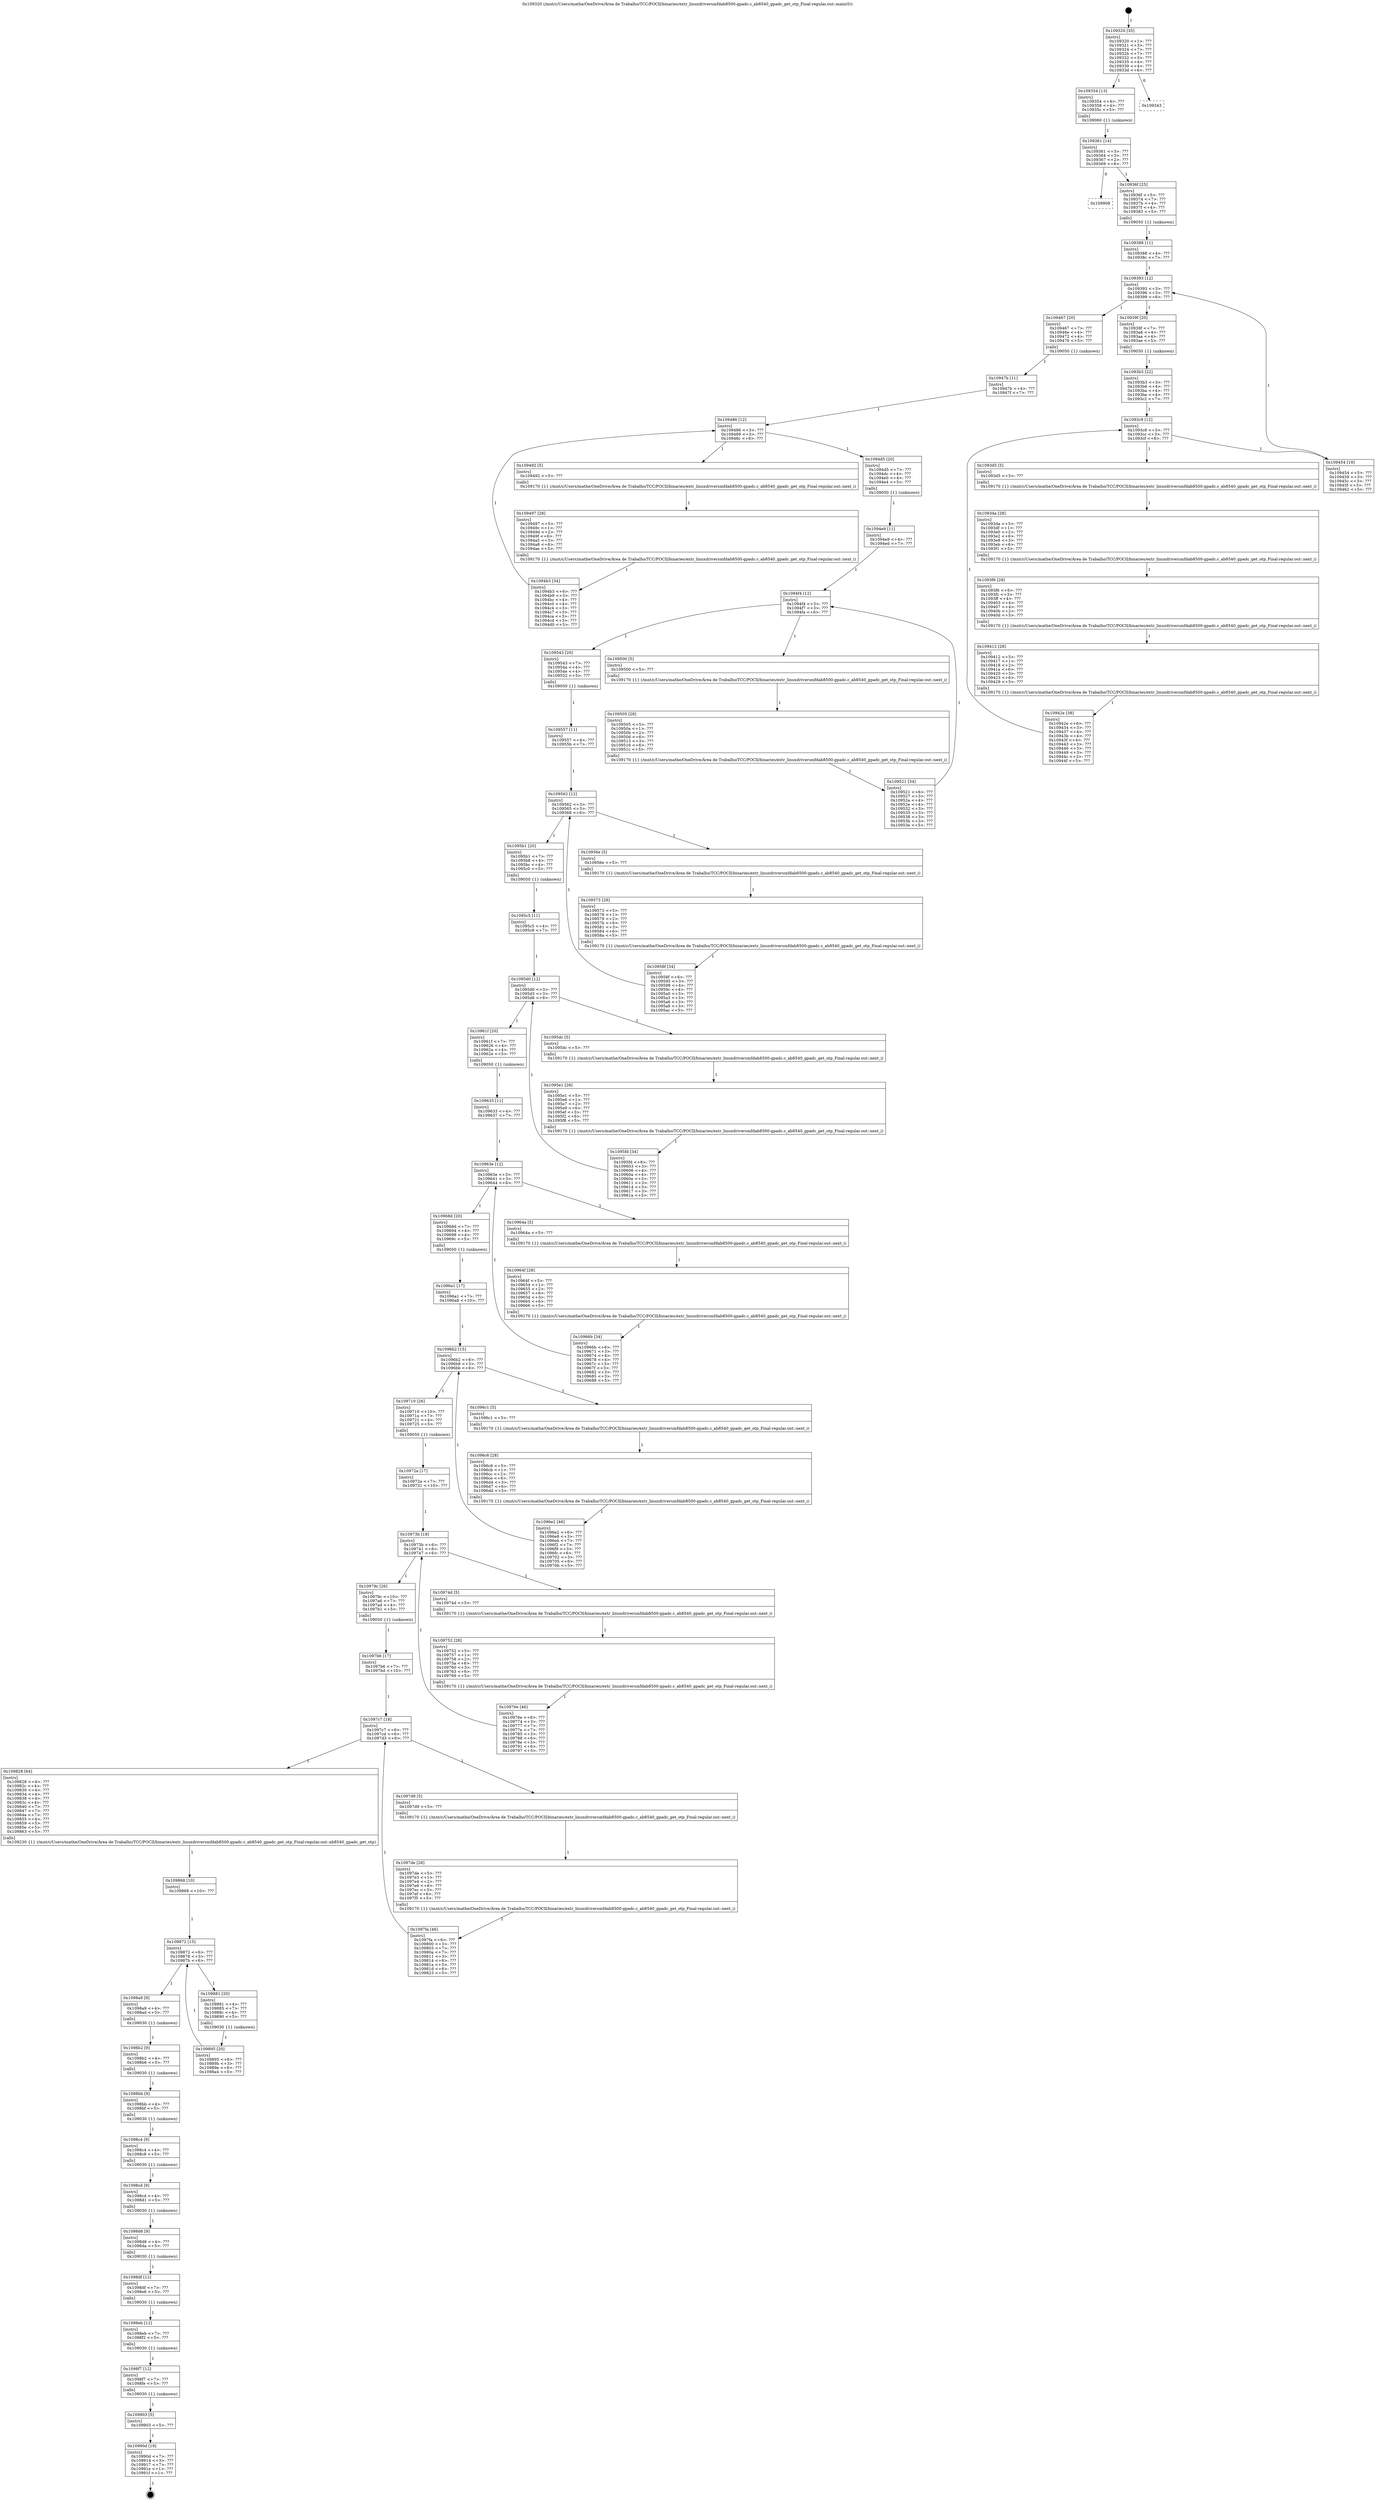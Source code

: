 digraph "0x109320" {
  label = "0x109320 (/mnt/c/Users/mathe/OneDrive/Área de Trabalho/TCC/POCII/binaries/extr_linuxdriversmfdab8500-gpadc.c_ab8540_gpadc_get_otp_Final-regular.out::main(0))"
  labelloc = "t"
  node[shape=record]

  Entry [label="",width=0.3,height=0.3,shape=circle,fillcolor=black,style=filled]
  "0x109320" [label="{
     0x109320 [35]\l
     | [instrs]\l
     &nbsp;&nbsp;0x109320 \<+1\>: ???\l
     &nbsp;&nbsp;0x109321 \<+3\>: ???\l
     &nbsp;&nbsp;0x109324 \<+7\>: ???\l
     &nbsp;&nbsp;0x10932b \<+7\>: ???\l
     &nbsp;&nbsp;0x109332 \<+3\>: ???\l
     &nbsp;&nbsp;0x109335 \<+4\>: ???\l
     &nbsp;&nbsp;0x109339 \<+4\>: ???\l
     &nbsp;&nbsp;0x10933d \<+6\>: ???\l
  }"]
  "0x109354" [label="{
     0x109354 [13]\l
     | [instrs]\l
     &nbsp;&nbsp;0x109354 \<+4\>: ???\l
     &nbsp;&nbsp;0x109358 \<+4\>: ???\l
     &nbsp;&nbsp;0x10935c \<+5\>: ???\l
     | [calls]\l
     &nbsp;&nbsp;0x109060 \{1\} (unknown)\l
  }"]
  "0x109343" [label="{
     0x109343\l
  }", style=dashed]
  "0x109361" [label="{
     0x109361 [14]\l
     | [instrs]\l
     &nbsp;&nbsp;0x109361 \<+3\>: ???\l
     &nbsp;&nbsp;0x109364 \<+3\>: ???\l
     &nbsp;&nbsp;0x109367 \<+2\>: ???\l
     &nbsp;&nbsp;0x109369 \<+6\>: ???\l
  }"]
  "0x109908" [label="{
     0x109908\l
  }", style=dashed]
  "0x10936f" [label="{
     0x10936f [25]\l
     | [instrs]\l
     &nbsp;&nbsp;0x10936f \<+5\>: ???\l
     &nbsp;&nbsp;0x109374 \<+7\>: ???\l
     &nbsp;&nbsp;0x10937b \<+4\>: ???\l
     &nbsp;&nbsp;0x10937f \<+4\>: ???\l
     &nbsp;&nbsp;0x109383 \<+5\>: ???\l
     | [calls]\l
     &nbsp;&nbsp;0x109050 \{1\} (unknown)\l
  }"]
  Exit [label="",width=0.3,height=0.3,shape=circle,fillcolor=black,style=filled,peripheries=2]
  "0x109393" [label="{
     0x109393 [12]\l
     | [instrs]\l
     &nbsp;&nbsp;0x109393 \<+3\>: ???\l
     &nbsp;&nbsp;0x109396 \<+3\>: ???\l
     &nbsp;&nbsp;0x109399 \<+6\>: ???\l
  }"]
  "0x109467" [label="{
     0x109467 [20]\l
     | [instrs]\l
     &nbsp;&nbsp;0x109467 \<+7\>: ???\l
     &nbsp;&nbsp;0x10946e \<+4\>: ???\l
     &nbsp;&nbsp;0x109472 \<+4\>: ???\l
     &nbsp;&nbsp;0x109476 \<+5\>: ???\l
     | [calls]\l
     &nbsp;&nbsp;0x109050 \{1\} (unknown)\l
  }"]
  "0x10939f" [label="{
     0x10939f [20]\l
     | [instrs]\l
     &nbsp;&nbsp;0x10939f \<+7\>: ???\l
     &nbsp;&nbsp;0x1093a6 \<+4\>: ???\l
     &nbsp;&nbsp;0x1093aa \<+4\>: ???\l
     &nbsp;&nbsp;0x1093ae \<+5\>: ???\l
     | [calls]\l
     &nbsp;&nbsp;0x109050 \{1\} (unknown)\l
  }"]
  "0x1093c9" [label="{
     0x1093c9 [12]\l
     | [instrs]\l
     &nbsp;&nbsp;0x1093c9 \<+3\>: ???\l
     &nbsp;&nbsp;0x1093cc \<+3\>: ???\l
     &nbsp;&nbsp;0x1093cf \<+6\>: ???\l
  }"]
  "0x109454" [label="{
     0x109454 [19]\l
     | [instrs]\l
     &nbsp;&nbsp;0x109454 \<+5\>: ???\l
     &nbsp;&nbsp;0x109459 \<+3\>: ???\l
     &nbsp;&nbsp;0x10945c \<+3\>: ???\l
     &nbsp;&nbsp;0x10945f \<+3\>: ???\l
     &nbsp;&nbsp;0x109462 \<+5\>: ???\l
  }"]
  "0x1093d5" [label="{
     0x1093d5 [5]\l
     | [instrs]\l
     &nbsp;&nbsp;0x1093d5 \<+5\>: ???\l
     | [calls]\l
     &nbsp;&nbsp;0x109170 \{1\} (/mnt/c/Users/mathe/OneDrive/Área de Trabalho/TCC/POCII/binaries/extr_linuxdriversmfdab8500-gpadc.c_ab8540_gpadc_get_otp_Final-regular.out::next_i)\l
  }"]
  "0x1093da" [label="{
     0x1093da [28]\l
     | [instrs]\l
     &nbsp;&nbsp;0x1093da \<+5\>: ???\l
     &nbsp;&nbsp;0x1093df \<+1\>: ???\l
     &nbsp;&nbsp;0x1093e0 \<+2\>: ???\l
     &nbsp;&nbsp;0x1093e2 \<+6\>: ???\l
     &nbsp;&nbsp;0x1093e8 \<+3\>: ???\l
     &nbsp;&nbsp;0x1093eb \<+6\>: ???\l
     &nbsp;&nbsp;0x1093f1 \<+5\>: ???\l
     | [calls]\l
     &nbsp;&nbsp;0x109170 \{1\} (/mnt/c/Users/mathe/OneDrive/Área de Trabalho/TCC/POCII/binaries/extr_linuxdriversmfdab8500-gpadc.c_ab8540_gpadc_get_otp_Final-regular.out::next_i)\l
  }"]
  "0x1093f6" [label="{
     0x1093f6 [28]\l
     | [instrs]\l
     &nbsp;&nbsp;0x1093f6 \<+6\>: ???\l
     &nbsp;&nbsp;0x1093fc \<+3\>: ???\l
     &nbsp;&nbsp;0x1093ff \<+4\>: ???\l
     &nbsp;&nbsp;0x109403 \<+4\>: ???\l
     &nbsp;&nbsp;0x109407 \<+4\>: ???\l
     &nbsp;&nbsp;0x10940b \<+2\>: ???\l
     &nbsp;&nbsp;0x10940d \<+5\>: ???\l
     | [calls]\l
     &nbsp;&nbsp;0x109170 \{1\} (/mnt/c/Users/mathe/OneDrive/Área de Trabalho/TCC/POCII/binaries/extr_linuxdriversmfdab8500-gpadc.c_ab8540_gpadc_get_otp_Final-regular.out::next_i)\l
  }"]
  "0x109412" [label="{
     0x109412 [28]\l
     | [instrs]\l
     &nbsp;&nbsp;0x109412 \<+5\>: ???\l
     &nbsp;&nbsp;0x109417 \<+1\>: ???\l
     &nbsp;&nbsp;0x109418 \<+2\>: ???\l
     &nbsp;&nbsp;0x10941a \<+6\>: ???\l
     &nbsp;&nbsp;0x109420 \<+3\>: ???\l
     &nbsp;&nbsp;0x109423 \<+6\>: ???\l
     &nbsp;&nbsp;0x109429 \<+5\>: ???\l
     | [calls]\l
     &nbsp;&nbsp;0x109170 \{1\} (/mnt/c/Users/mathe/OneDrive/Área de Trabalho/TCC/POCII/binaries/extr_linuxdriversmfdab8500-gpadc.c_ab8540_gpadc_get_otp_Final-regular.out::next_i)\l
  }"]
  "0x10942e" [label="{
     0x10942e [38]\l
     | [instrs]\l
     &nbsp;&nbsp;0x10942e \<+6\>: ???\l
     &nbsp;&nbsp;0x109434 \<+3\>: ???\l
     &nbsp;&nbsp;0x109437 \<+4\>: ???\l
     &nbsp;&nbsp;0x10943b \<+4\>: ???\l
     &nbsp;&nbsp;0x10943f \<+4\>: ???\l
     &nbsp;&nbsp;0x109443 \<+3\>: ???\l
     &nbsp;&nbsp;0x109446 \<+3\>: ???\l
     &nbsp;&nbsp;0x109449 \<+3\>: ???\l
     &nbsp;&nbsp;0x10944c \<+3\>: ???\l
     &nbsp;&nbsp;0x10944f \<+5\>: ???\l
  }"]
  "0x1093b3" [label="{
     0x1093b3 [22]\l
     | [instrs]\l
     &nbsp;&nbsp;0x1093b3 \<+3\>: ???\l
     &nbsp;&nbsp;0x1093b6 \<+4\>: ???\l
     &nbsp;&nbsp;0x1093ba \<+4\>: ???\l
     &nbsp;&nbsp;0x1093be \<+4\>: ???\l
     &nbsp;&nbsp;0x1093c2 \<+7\>: ???\l
  }"]
  "0x10990d" [label="{
     0x10990d [19]\l
     | [instrs]\l
     &nbsp;&nbsp;0x10990d \<+7\>: ???\l
     &nbsp;&nbsp;0x109914 \<+3\>: ???\l
     &nbsp;&nbsp;0x109917 \<+7\>: ???\l
     &nbsp;&nbsp;0x10991e \<+1\>: ???\l
     &nbsp;&nbsp;0x10991f \<+1\>: ???\l
  }"]
  "0x109388" [label="{
     0x109388 [11]\l
     | [instrs]\l
     &nbsp;&nbsp;0x109388 \<+4\>: ???\l
     &nbsp;&nbsp;0x10938c \<+7\>: ???\l
  }"]
  "0x109486" [label="{
     0x109486 [12]\l
     | [instrs]\l
     &nbsp;&nbsp;0x109486 \<+3\>: ???\l
     &nbsp;&nbsp;0x109489 \<+3\>: ???\l
     &nbsp;&nbsp;0x10948c \<+6\>: ???\l
  }"]
  "0x1094d5" [label="{
     0x1094d5 [20]\l
     | [instrs]\l
     &nbsp;&nbsp;0x1094d5 \<+7\>: ???\l
     &nbsp;&nbsp;0x1094dc \<+4\>: ???\l
     &nbsp;&nbsp;0x1094e0 \<+4\>: ???\l
     &nbsp;&nbsp;0x1094e4 \<+5\>: ???\l
     | [calls]\l
     &nbsp;&nbsp;0x109050 \{1\} (unknown)\l
  }"]
  "0x109492" [label="{
     0x109492 [5]\l
     | [instrs]\l
     &nbsp;&nbsp;0x109492 \<+5\>: ???\l
     | [calls]\l
     &nbsp;&nbsp;0x109170 \{1\} (/mnt/c/Users/mathe/OneDrive/Área de Trabalho/TCC/POCII/binaries/extr_linuxdriversmfdab8500-gpadc.c_ab8540_gpadc_get_otp_Final-regular.out::next_i)\l
  }"]
  "0x109497" [label="{
     0x109497 [28]\l
     | [instrs]\l
     &nbsp;&nbsp;0x109497 \<+5\>: ???\l
     &nbsp;&nbsp;0x10949c \<+1\>: ???\l
     &nbsp;&nbsp;0x10949d \<+2\>: ???\l
     &nbsp;&nbsp;0x10949f \<+6\>: ???\l
     &nbsp;&nbsp;0x1094a5 \<+3\>: ???\l
     &nbsp;&nbsp;0x1094a8 \<+6\>: ???\l
     &nbsp;&nbsp;0x1094ae \<+5\>: ???\l
     | [calls]\l
     &nbsp;&nbsp;0x109170 \{1\} (/mnt/c/Users/mathe/OneDrive/Área de Trabalho/TCC/POCII/binaries/extr_linuxdriversmfdab8500-gpadc.c_ab8540_gpadc_get_otp_Final-regular.out::next_i)\l
  }"]
  "0x1094b3" [label="{
     0x1094b3 [34]\l
     | [instrs]\l
     &nbsp;&nbsp;0x1094b3 \<+6\>: ???\l
     &nbsp;&nbsp;0x1094b9 \<+3\>: ???\l
     &nbsp;&nbsp;0x1094bc \<+4\>: ???\l
     &nbsp;&nbsp;0x1094c0 \<+4\>: ???\l
     &nbsp;&nbsp;0x1094c4 \<+3\>: ???\l
     &nbsp;&nbsp;0x1094c7 \<+3\>: ???\l
     &nbsp;&nbsp;0x1094ca \<+3\>: ???\l
     &nbsp;&nbsp;0x1094cd \<+3\>: ???\l
     &nbsp;&nbsp;0x1094d0 \<+5\>: ???\l
  }"]
  "0x10947b" [label="{
     0x10947b [11]\l
     | [instrs]\l
     &nbsp;&nbsp;0x10947b \<+4\>: ???\l
     &nbsp;&nbsp;0x10947f \<+7\>: ???\l
  }"]
  "0x1094f4" [label="{
     0x1094f4 [12]\l
     | [instrs]\l
     &nbsp;&nbsp;0x1094f4 \<+3\>: ???\l
     &nbsp;&nbsp;0x1094f7 \<+3\>: ???\l
     &nbsp;&nbsp;0x1094fa \<+6\>: ???\l
  }"]
  "0x109543" [label="{
     0x109543 [20]\l
     | [instrs]\l
     &nbsp;&nbsp;0x109543 \<+7\>: ???\l
     &nbsp;&nbsp;0x10954a \<+4\>: ???\l
     &nbsp;&nbsp;0x10954e \<+4\>: ???\l
     &nbsp;&nbsp;0x109552 \<+5\>: ???\l
     | [calls]\l
     &nbsp;&nbsp;0x109050 \{1\} (unknown)\l
  }"]
  "0x109500" [label="{
     0x109500 [5]\l
     | [instrs]\l
     &nbsp;&nbsp;0x109500 \<+5\>: ???\l
     | [calls]\l
     &nbsp;&nbsp;0x109170 \{1\} (/mnt/c/Users/mathe/OneDrive/Área de Trabalho/TCC/POCII/binaries/extr_linuxdriversmfdab8500-gpadc.c_ab8540_gpadc_get_otp_Final-regular.out::next_i)\l
  }"]
  "0x109505" [label="{
     0x109505 [28]\l
     | [instrs]\l
     &nbsp;&nbsp;0x109505 \<+5\>: ???\l
     &nbsp;&nbsp;0x10950a \<+1\>: ???\l
     &nbsp;&nbsp;0x10950b \<+2\>: ???\l
     &nbsp;&nbsp;0x10950d \<+6\>: ???\l
     &nbsp;&nbsp;0x109513 \<+3\>: ???\l
     &nbsp;&nbsp;0x109516 \<+6\>: ???\l
     &nbsp;&nbsp;0x10951c \<+5\>: ???\l
     | [calls]\l
     &nbsp;&nbsp;0x109170 \{1\} (/mnt/c/Users/mathe/OneDrive/Área de Trabalho/TCC/POCII/binaries/extr_linuxdriversmfdab8500-gpadc.c_ab8540_gpadc_get_otp_Final-regular.out::next_i)\l
  }"]
  "0x109521" [label="{
     0x109521 [34]\l
     | [instrs]\l
     &nbsp;&nbsp;0x109521 \<+6\>: ???\l
     &nbsp;&nbsp;0x109527 \<+3\>: ???\l
     &nbsp;&nbsp;0x10952a \<+4\>: ???\l
     &nbsp;&nbsp;0x10952e \<+4\>: ???\l
     &nbsp;&nbsp;0x109532 \<+3\>: ???\l
     &nbsp;&nbsp;0x109535 \<+3\>: ???\l
     &nbsp;&nbsp;0x109538 \<+3\>: ???\l
     &nbsp;&nbsp;0x10953b \<+3\>: ???\l
     &nbsp;&nbsp;0x10953e \<+5\>: ???\l
  }"]
  "0x1094e9" [label="{
     0x1094e9 [11]\l
     | [instrs]\l
     &nbsp;&nbsp;0x1094e9 \<+4\>: ???\l
     &nbsp;&nbsp;0x1094ed \<+7\>: ???\l
  }"]
  "0x109562" [label="{
     0x109562 [12]\l
     | [instrs]\l
     &nbsp;&nbsp;0x109562 \<+3\>: ???\l
     &nbsp;&nbsp;0x109565 \<+3\>: ???\l
     &nbsp;&nbsp;0x109568 \<+6\>: ???\l
  }"]
  "0x1095b1" [label="{
     0x1095b1 [20]\l
     | [instrs]\l
     &nbsp;&nbsp;0x1095b1 \<+7\>: ???\l
     &nbsp;&nbsp;0x1095b8 \<+4\>: ???\l
     &nbsp;&nbsp;0x1095bc \<+4\>: ???\l
     &nbsp;&nbsp;0x1095c0 \<+5\>: ???\l
     | [calls]\l
     &nbsp;&nbsp;0x109050 \{1\} (unknown)\l
  }"]
  "0x10956e" [label="{
     0x10956e [5]\l
     | [instrs]\l
     &nbsp;&nbsp;0x10956e \<+5\>: ???\l
     | [calls]\l
     &nbsp;&nbsp;0x109170 \{1\} (/mnt/c/Users/mathe/OneDrive/Área de Trabalho/TCC/POCII/binaries/extr_linuxdriversmfdab8500-gpadc.c_ab8540_gpadc_get_otp_Final-regular.out::next_i)\l
  }"]
  "0x109573" [label="{
     0x109573 [28]\l
     | [instrs]\l
     &nbsp;&nbsp;0x109573 \<+5\>: ???\l
     &nbsp;&nbsp;0x109578 \<+1\>: ???\l
     &nbsp;&nbsp;0x109579 \<+2\>: ???\l
     &nbsp;&nbsp;0x10957b \<+6\>: ???\l
     &nbsp;&nbsp;0x109581 \<+3\>: ???\l
     &nbsp;&nbsp;0x109584 \<+6\>: ???\l
     &nbsp;&nbsp;0x10958a \<+5\>: ???\l
     | [calls]\l
     &nbsp;&nbsp;0x109170 \{1\} (/mnt/c/Users/mathe/OneDrive/Área de Trabalho/TCC/POCII/binaries/extr_linuxdriversmfdab8500-gpadc.c_ab8540_gpadc_get_otp_Final-regular.out::next_i)\l
  }"]
  "0x10958f" [label="{
     0x10958f [34]\l
     | [instrs]\l
     &nbsp;&nbsp;0x10958f \<+6\>: ???\l
     &nbsp;&nbsp;0x109595 \<+3\>: ???\l
     &nbsp;&nbsp;0x109598 \<+4\>: ???\l
     &nbsp;&nbsp;0x10959c \<+4\>: ???\l
     &nbsp;&nbsp;0x1095a0 \<+3\>: ???\l
     &nbsp;&nbsp;0x1095a3 \<+3\>: ???\l
     &nbsp;&nbsp;0x1095a6 \<+3\>: ???\l
     &nbsp;&nbsp;0x1095a9 \<+3\>: ???\l
     &nbsp;&nbsp;0x1095ac \<+5\>: ???\l
  }"]
  "0x109557" [label="{
     0x109557 [11]\l
     | [instrs]\l
     &nbsp;&nbsp;0x109557 \<+4\>: ???\l
     &nbsp;&nbsp;0x10955b \<+7\>: ???\l
  }"]
  "0x1095d0" [label="{
     0x1095d0 [12]\l
     | [instrs]\l
     &nbsp;&nbsp;0x1095d0 \<+3\>: ???\l
     &nbsp;&nbsp;0x1095d3 \<+3\>: ???\l
     &nbsp;&nbsp;0x1095d6 \<+6\>: ???\l
  }"]
  "0x10961f" [label="{
     0x10961f [20]\l
     | [instrs]\l
     &nbsp;&nbsp;0x10961f \<+7\>: ???\l
     &nbsp;&nbsp;0x109626 \<+4\>: ???\l
     &nbsp;&nbsp;0x10962a \<+4\>: ???\l
     &nbsp;&nbsp;0x10962e \<+5\>: ???\l
     | [calls]\l
     &nbsp;&nbsp;0x109050 \{1\} (unknown)\l
  }"]
  "0x1095dc" [label="{
     0x1095dc [5]\l
     | [instrs]\l
     &nbsp;&nbsp;0x1095dc \<+5\>: ???\l
     | [calls]\l
     &nbsp;&nbsp;0x109170 \{1\} (/mnt/c/Users/mathe/OneDrive/Área de Trabalho/TCC/POCII/binaries/extr_linuxdriversmfdab8500-gpadc.c_ab8540_gpadc_get_otp_Final-regular.out::next_i)\l
  }"]
  "0x1095e1" [label="{
     0x1095e1 [28]\l
     | [instrs]\l
     &nbsp;&nbsp;0x1095e1 \<+5\>: ???\l
     &nbsp;&nbsp;0x1095e6 \<+1\>: ???\l
     &nbsp;&nbsp;0x1095e7 \<+2\>: ???\l
     &nbsp;&nbsp;0x1095e9 \<+6\>: ???\l
     &nbsp;&nbsp;0x1095ef \<+3\>: ???\l
     &nbsp;&nbsp;0x1095f2 \<+6\>: ???\l
     &nbsp;&nbsp;0x1095f8 \<+5\>: ???\l
     | [calls]\l
     &nbsp;&nbsp;0x109170 \{1\} (/mnt/c/Users/mathe/OneDrive/Área de Trabalho/TCC/POCII/binaries/extr_linuxdriversmfdab8500-gpadc.c_ab8540_gpadc_get_otp_Final-regular.out::next_i)\l
  }"]
  "0x1095fd" [label="{
     0x1095fd [34]\l
     | [instrs]\l
     &nbsp;&nbsp;0x1095fd \<+6\>: ???\l
     &nbsp;&nbsp;0x109603 \<+3\>: ???\l
     &nbsp;&nbsp;0x109606 \<+4\>: ???\l
     &nbsp;&nbsp;0x10960a \<+4\>: ???\l
     &nbsp;&nbsp;0x10960e \<+3\>: ???\l
     &nbsp;&nbsp;0x109611 \<+3\>: ???\l
     &nbsp;&nbsp;0x109614 \<+3\>: ???\l
     &nbsp;&nbsp;0x109617 \<+3\>: ???\l
     &nbsp;&nbsp;0x10961a \<+5\>: ???\l
  }"]
  "0x1095c5" [label="{
     0x1095c5 [11]\l
     | [instrs]\l
     &nbsp;&nbsp;0x1095c5 \<+4\>: ???\l
     &nbsp;&nbsp;0x1095c9 \<+7\>: ???\l
  }"]
  "0x10963e" [label="{
     0x10963e [12]\l
     | [instrs]\l
     &nbsp;&nbsp;0x10963e \<+3\>: ???\l
     &nbsp;&nbsp;0x109641 \<+3\>: ???\l
     &nbsp;&nbsp;0x109644 \<+6\>: ???\l
  }"]
  "0x10968d" [label="{
     0x10968d [20]\l
     | [instrs]\l
     &nbsp;&nbsp;0x10968d \<+7\>: ???\l
     &nbsp;&nbsp;0x109694 \<+4\>: ???\l
     &nbsp;&nbsp;0x109698 \<+4\>: ???\l
     &nbsp;&nbsp;0x10969c \<+5\>: ???\l
     | [calls]\l
     &nbsp;&nbsp;0x109050 \{1\} (unknown)\l
  }"]
  "0x10964a" [label="{
     0x10964a [5]\l
     | [instrs]\l
     &nbsp;&nbsp;0x10964a \<+5\>: ???\l
     | [calls]\l
     &nbsp;&nbsp;0x109170 \{1\} (/mnt/c/Users/mathe/OneDrive/Área de Trabalho/TCC/POCII/binaries/extr_linuxdriversmfdab8500-gpadc.c_ab8540_gpadc_get_otp_Final-regular.out::next_i)\l
  }"]
  "0x10964f" [label="{
     0x10964f [28]\l
     | [instrs]\l
     &nbsp;&nbsp;0x10964f \<+5\>: ???\l
     &nbsp;&nbsp;0x109654 \<+1\>: ???\l
     &nbsp;&nbsp;0x109655 \<+2\>: ???\l
     &nbsp;&nbsp;0x109657 \<+6\>: ???\l
     &nbsp;&nbsp;0x10965d \<+3\>: ???\l
     &nbsp;&nbsp;0x109660 \<+6\>: ???\l
     &nbsp;&nbsp;0x109666 \<+5\>: ???\l
     | [calls]\l
     &nbsp;&nbsp;0x109170 \{1\} (/mnt/c/Users/mathe/OneDrive/Área de Trabalho/TCC/POCII/binaries/extr_linuxdriversmfdab8500-gpadc.c_ab8540_gpadc_get_otp_Final-regular.out::next_i)\l
  }"]
  "0x10966b" [label="{
     0x10966b [34]\l
     | [instrs]\l
     &nbsp;&nbsp;0x10966b \<+6\>: ???\l
     &nbsp;&nbsp;0x109671 \<+3\>: ???\l
     &nbsp;&nbsp;0x109674 \<+4\>: ???\l
     &nbsp;&nbsp;0x109678 \<+4\>: ???\l
     &nbsp;&nbsp;0x10967c \<+3\>: ???\l
     &nbsp;&nbsp;0x10967f \<+3\>: ???\l
     &nbsp;&nbsp;0x109682 \<+3\>: ???\l
     &nbsp;&nbsp;0x109685 \<+3\>: ???\l
     &nbsp;&nbsp;0x109688 \<+5\>: ???\l
  }"]
  "0x109633" [label="{
     0x109633 [11]\l
     | [instrs]\l
     &nbsp;&nbsp;0x109633 \<+4\>: ???\l
     &nbsp;&nbsp;0x109637 \<+7\>: ???\l
  }"]
  "0x1096b2" [label="{
     0x1096b2 [15]\l
     | [instrs]\l
     &nbsp;&nbsp;0x1096b2 \<+6\>: ???\l
     &nbsp;&nbsp;0x1096b8 \<+3\>: ???\l
     &nbsp;&nbsp;0x1096bb \<+6\>: ???\l
  }"]
  "0x109710" [label="{
     0x109710 [26]\l
     | [instrs]\l
     &nbsp;&nbsp;0x109710 \<+10\>: ???\l
     &nbsp;&nbsp;0x10971a \<+7\>: ???\l
     &nbsp;&nbsp;0x109721 \<+4\>: ???\l
     &nbsp;&nbsp;0x109725 \<+5\>: ???\l
     | [calls]\l
     &nbsp;&nbsp;0x109050 \{1\} (unknown)\l
  }"]
  "0x1096c1" [label="{
     0x1096c1 [5]\l
     | [instrs]\l
     &nbsp;&nbsp;0x1096c1 \<+5\>: ???\l
     | [calls]\l
     &nbsp;&nbsp;0x109170 \{1\} (/mnt/c/Users/mathe/OneDrive/Área de Trabalho/TCC/POCII/binaries/extr_linuxdriversmfdab8500-gpadc.c_ab8540_gpadc_get_otp_Final-regular.out::next_i)\l
  }"]
  "0x1096c6" [label="{
     0x1096c6 [28]\l
     | [instrs]\l
     &nbsp;&nbsp;0x1096c6 \<+5\>: ???\l
     &nbsp;&nbsp;0x1096cb \<+1\>: ???\l
     &nbsp;&nbsp;0x1096cc \<+2\>: ???\l
     &nbsp;&nbsp;0x1096ce \<+6\>: ???\l
     &nbsp;&nbsp;0x1096d4 \<+3\>: ???\l
     &nbsp;&nbsp;0x1096d7 \<+6\>: ???\l
     &nbsp;&nbsp;0x1096dd \<+5\>: ???\l
     | [calls]\l
     &nbsp;&nbsp;0x109170 \{1\} (/mnt/c/Users/mathe/OneDrive/Área de Trabalho/TCC/POCII/binaries/extr_linuxdriversmfdab8500-gpadc.c_ab8540_gpadc_get_otp_Final-regular.out::next_i)\l
  }"]
  "0x1096e2" [label="{
     0x1096e2 [46]\l
     | [instrs]\l
     &nbsp;&nbsp;0x1096e2 \<+6\>: ???\l
     &nbsp;&nbsp;0x1096e8 \<+3\>: ???\l
     &nbsp;&nbsp;0x1096eb \<+7\>: ???\l
     &nbsp;&nbsp;0x1096f2 \<+7\>: ???\l
     &nbsp;&nbsp;0x1096f9 \<+3\>: ???\l
     &nbsp;&nbsp;0x1096fc \<+6\>: ???\l
     &nbsp;&nbsp;0x109702 \<+3\>: ???\l
     &nbsp;&nbsp;0x109705 \<+6\>: ???\l
     &nbsp;&nbsp;0x10970b \<+5\>: ???\l
  }"]
  "0x1096a1" [label="{
     0x1096a1 [17]\l
     | [instrs]\l
     &nbsp;&nbsp;0x1096a1 \<+7\>: ???\l
     &nbsp;&nbsp;0x1096a8 \<+10\>: ???\l
  }"]
  "0x10973b" [label="{
     0x10973b [18]\l
     | [instrs]\l
     &nbsp;&nbsp;0x10973b \<+6\>: ???\l
     &nbsp;&nbsp;0x109741 \<+6\>: ???\l
     &nbsp;&nbsp;0x109747 \<+6\>: ???\l
  }"]
  "0x10979c" [label="{
     0x10979c [26]\l
     | [instrs]\l
     &nbsp;&nbsp;0x10979c \<+10\>: ???\l
     &nbsp;&nbsp;0x1097a6 \<+7\>: ???\l
     &nbsp;&nbsp;0x1097ad \<+4\>: ???\l
     &nbsp;&nbsp;0x1097b1 \<+5\>: ???\l
     | [calls]\l
     &nbsp;&nbsp;0x109050 \{1\} (unknown)\l
  }"]
  "0x10974d" [label="{
     0x10974d [5]\l
     | [instrs]\l
     &nbsp;&nbsp;0x10974d \<+5\>: ???\l
     | [calls]\l
     &nbsp;&nbsp;0x109170 \{1\} (/mnt/c/Users/mathe/OneDrive/Área de Trabalho/TCC/POCII/binaries/extr_linuxdriversmfdab8500-gpadc.c_ab8540_gpadc_get_otp_Final-regular.out::next_i)\l
  }"]
  "0x109752" [label="{
     0x109752 [28]\l
     | [instrs]\l
     &nbsp;&nbsp;0x109752 \<+5\>: ???\l
     &nbsp;&nbsp;0x109757 \<+1\>: ???\l
     &nbsp;&nbsp;0x109758 \<+2\>: ???\l
     &nbsp;&nbsp;0x10975a \<+6\>: ???\l
     &nbsp;&nbsp;0x109760 \<+3\>: ???\l
     &nbsp;&nbsp;0x109763 \<+6\>: ???\l
     &nbsp;&nbsp;0x109769 \<+5\>: ???\l
     | [calls]\l
     &nbsp;&nbsp;0x109170 \{1\} (/mnt/c/Users/mathe/OneDrive/Área de Trabalho/TCC/POCII/binaries/extr_linuxdriversmfdab8500-gpadc.c_ab8540_gpadc_get_otp_Final-regular.out::next_i)\l
  }"]
  "0x10976e" [label="{
     0x10976e [46]\l
     | [instrs]\l
     &nbsp;&nbsp;0x10976e \<+6\>: ???\l
     &nbsp;&nbsp;0x109774 \<+3\>: ???\l
     &nbsp;&nbsp;0x109777 \<+7\>: ???\l
     &nbsp;&nbsp;0x10977e \<+7\>: ???\l
     &nbsp;&nbsp;0x109785 \<+3\>: ???\l
     &nbsp;&nbsp;0x109788 \<+6\>: ???\l
     &nbsp;&nbsp;0x10978e \<+3\>: ???\l
     &nbsp;&nbsp;0x109791 \<+6\>: ???\l
     &nbsp;&nbsp;0x109797 \<+5\>: ???\l
  }"]
  "0x10972a" [label="{
     0x10972a [17]\l
     | [instrs]\l
     &nbsp;&nbsp;0x10972a \<+7\>: ???\l
     &nbsp;&nbsp;0x109731 \<+10\>: ???\l
  }"]
  "0x1097c7" [label="{
     0x1097c7 [18]\l
     | [instrs]\l
     &nbsp;&nbsp;0x1097c7 \<+6\>: ???\l
     &nbsp;&nbsp;0x1097cd \<+6\>: ???\l
     &nbsp;&nbsp;0x1097d3 \<+6\>: ???\l
  }"]
  "0x109828" [label="{
     0x109828 [64]\l
     | [instrs]\l
     &nbsp;&nbsp;0x109828 \<+4\>: ???\l
     &nbsp;&nbsp;0x10982c \<+4\>: ???\l
     &nbsp;&nbsp;0x109830 \<+4\>: ???\l
     &nbsp;&nbsp;0x109834 \<+4\>: ???\l
     &nbsp;&nbsp;0x109838 \<+4\>: ???\l
     &nbsp;&nbsp;0x10983c \<+4\>: ???\l
     &nbsp;&nbsp;0x109840 \<+7\>: ???\l
     &nbsp;&nbsp;0x109847 \<+7\>: ???\l
     &nbsp;&nbsp;0x10984e \<+7\>: ???\l
     &nbsp;&nbsp;0x109855 \<+4\>: ???\l
     &nbsp;&nbsp;0x109859 \<+5\>: ???\l
     &nbsp;&nbsp;0x10985e \<+5\>: ???\l
     &nbsp;&nbsp;0x109863 \<+5\>: ???\l
     | [calls]\l
     &nbsp;&nbsp;0x109230 \{1\} (/mnt/c/Users/mathe/OneDrive/Área de Trabalho/TCC/POCII/binaries/extr_linuxdriversmfdab8500-gpadc.c_ab8540_gpadc_get_otp_Final-regular.out::ab8540_gpadc_get_otp)\l
  }"]
  "0x1097d9" [label="{
     0x1097d9 [5]\l
     | [instrs]\l
     &nbsp;&nbsp;0x1097d9 \<+5\>: ???\l
     | [calls]\l
     &nbsp;&nbsp;0x109170 \{1\} (/mnt/c/Users/mathe/OneDrive/Área de Trabalho/TCC/POCII/binaries/extr_linuxdriversmfdab8500-gpadc.c_ab8540_gpadc_get_otp_Final-regular.out::next_i)\l
  }"]
  "0x1097de" [label="{
     0x1097de [28]\l
     | [instrs]\l
     &nbsp;&nbsp;0x1097de \<+5\>: ???\l
     &nbsp;&nbsp;0x1097e3 \<+1\>: ???\l
     &nbsp;&nbsp;0x1097e4 \<+2\>: ???\l
     &nbsp;&nbsp;0x1097e6 \<+6\>: ???\l
     &nbsp;&nbsp;0x1097ec \<+3\>: ???\l
     &nbsp;&nbsp;0x1097ef \<+6\>: ???\l
     &nbsp;&nbsp;0x1097f5 \<+5\>: ???\l
     | [calls]\l
     &nbsp;&nbsp;0x109170 \{1\} (/mnt/c/Users/mathe/OneDrive/Área de Trabalho/TCC/POCII/binaries/extr_linuxdriversmfdab8500-gpadc.c_ab8540_gpadc_get_otp_Final-regular.out::next_i)\l
  }"]
  "0x1097fa" [label="{
     0x1097fa [46]\l
     | [instrs]\l
     &nbsp;&nbsp;0x1097fa \<+6\>: ???\l
     &nbsp;&nbsp;0x109800 \<+3\>: ???\l
     &nbsp;&nbsp;0x109803 \<+7\>: ???\l
     &nbsp;&nbsp;0x10980a \<+7\>: ???\l
     &nbsp;&nbsp;0x109811 \<+3\>: ???\l
     &nbsp;&nbsp;0x109814 \<+6\>: ???\l
     &nbsp;&nbsp;0x10981a \<+3\>: ???\l
     &nbsp;&nbsp;0x10981d \<+6\>: ???\l
     &nbsp;&nbsp;0x109823 \<+5\>: ???\l
  }"]
  "0x1097b6" [label="{
     0x1097b6 [17]\l
     | [instrs]\l
     &nbsp;&nbsp;0x1097b6 \<+7\>: ???\l
     &nbsp;&nbsp;0x1097bd \<+10\>: ???\l
  }"]
  "0x109872" [label="{
     0x109872 [15]\l
     | [instrs]\l
     &nbsp;&nbsp;0x109872 \<+6\>: ???\l
     &nbsp;&nbsp;0x109878 \<+3\>: ???\l
     &nbsp;&nbsp;0x10987b \<+6\>: ???\l
  }"]
  "0x1098a9" [label="{
     0x1098a9 [9]\l
     | [instrs]\l
     &nbsp;&nbsp;0x1098a9 \<+4\>: ???\l
     &nbsp;&nbsp;0x1098ad \<+5\>: ???\l
     | [calls]\l
     &nbsp;&nbsp;0x109030 \{1\} (unknown)\l
  }"]
  "0x109881" [label="{
     0x109881 [20]\l
     | [instrs]\l
     &nbsp;&nbsp;0x109881 \<+4\>: ???\l
     &nbsp;&nbsp;0x109885 \<+7\>: ???\l
     &nbsp;&nbsp;0x10988c \<+4\>: ???\l
     &nbsp;&nbsp;0x109890 \<+5\>: ???\l
     | [calls]\l
     &nbsp;&nbsp;0x109030 \{1\} (unknown)\l
  }"]
  "0x109895" [label="{
     0x109895 [20]\l
     | [instrs]\l
     &nbsp;&nbsp;0x109895 \<+6\>: ???\l
     &nbsp;&nbsp;0x10989b \<+3\>: ???\l
     &nbsp;&nbsp;0x10989e \<+6\>: ???\l
     &nbsp;&nbsp;0x1098a4 \<+5\>: ???\l
  }"]
  "0x109868" [label="{
     0x109868 [10]\l
     | [instrs]\l
     &nbsp;&nbsp;0x109868 \<+10\>: ???\l
  }"]
  "0x1098b2" [label="{
     0x1098b2 [9]\l
     | [instrs]\l
     &nbsp;&nbsp;0x1098b2 \<+4\>: ???\l
     &nbsp;&nbsp;0x1098b6 \<+5\>: ???\l
     | [calls]\l
     &nbsp;&nbsp;0x109030 \{1\} (unknown)\l
  }"]
  "0x1098bb" [label="{
     0x1098bb [9]\l
     | [instrs]\l
     &nbsp;&nbsp;0x1098bb \<+4\>: ???\l
     &nbsp;&nbsp;0x1098bf \<+5\>: ???\l
     | [calls]\l
     &nbsp;&nbsp;0x109030 \{1\} (unknown)\l
  }"]
  "0x1098c4" [label="{
     0x1098c4 [9]\l
     | [instrs]\l
     &nbsp;&nbsp;0x1098c4 \<+4\>: ???\l
     &nbsp;&nbsp;0x1098c8 \<+5\>: ???\l
     | [calls]\l
     &nbsp;&nbsp;0x109030 \{1\} (unknown)\l
  }"]
  "0x1098cd" [label="{
     0x1098cd [9]\l
     | [instrs]\l
     &nbsp;&nbsp;0x1098cd \<+4\>: ???\l
     &nbsp;&nbsp;0x1098d1 \<+5\>: ???\l
     | [calls]\l
     &nbsp;&nbsp;0x109030 \{1\} (unknown)\l
  }"]
  "0x1098d6" [label="{
     0x1098d6 [9]\l
     | [instrs]\l
     &nbsp;&nbsp;0x1098d6 \<+4\>: ???\l
     &nbsp;&nbsp;0x1098da \<+5\>: ???\l
     | [calls]\l
     &nbsp;&nbsp;0x109030 \{1\} (unknown)\l
  }"]
  "0x1098df" [label="{
     0x1098df [12]\l
     | [instrs]\l
     &nbsp;&nbsp;0x1098df \<+7\>: ???\l
     &nbsp;&nbsp;0x1098e6 \<+5\>: ???\l
     | [calls]\l
     &nbsp;&nbsp;0x109030 \{1\} (unknown)\l
  }"]
  "0x1098eb" [label="{
     0x1098eb [12]\l
     | [instrs]\l
     &nbsp;&nbsp;0x1098eb \<+7\>: ???\l
     &nbsp;&nbsp;0x1098f2 \<+5\>: ???\l
     | [calls]\l
     &nbsp;&nbsp;0x109030 \{1\} (unknown)\l
  }"]
  "0x1098f7" [label="{
     0x1098f7 [12]\l
     | [instrs]\l
     &nbsp;&nbsp;0x1098f7 \<+7\>: ???\l
     &nbsp;&nbsp;0x1098fe \<+5\>: ???\l
     | [calls]\l
     &nbsp;&nbsp;0x109030 \{1\} (unknown)\l
  }"]
  "0x109903" [label="{
     0x109903 [5]\l
     | [instrs]\l
     &nbsp;&nbsp;0x109903 \<+5\>: ???\l
  }"]
  Entry -> "0x109320" [label=" 1"]
  "0x109320" -> "0x109354" [label=" 1"]
  "0x109320" -> "0x109343" [label=" 0"]
  "0x109354" -> "0x109361" [label=" 1"]
  "0x109361" -> "0x109908" [label=" 0"]
  "0x109361" -> "0x10936f" [label=" 1"]
  "0x10990d" -> Exit [label=" 1"]
  "0x10936f" -> "0x109388" [label=" 1"]
  "0x109393" -> "0x109467" [label=" 1"]
  "0x109393" -> "0x10939f" [label=" 1"]
  "0x10939f" -> "0x1093b3" [label=" 1"]
  "0x1093c9" -> "0x109454" [label=" 1"]
  "0x1093c9" -> "0x1093d5" [label=" 1"]
  "0x1093d5" -> "0x1093da" [label=" 1"]
  "0x1093da" -> "0x1093f6" [label=" 1"]
  "0x1093f6" -> "0x109412" [label=" 1"]
  "0x109412" -> "0x10942e" [label=" 1"]
  "0x1093b3" -> "0x1093c9" [label=" 1"]
  "0x10942e" -> "0x1093c9" [label=" 1"]
  "0x109903" -> "0x10990d" [label=" 1"]
  "0x109388" -> "0x109393" [label=" 1"]
  "0x109454" -> "0x109393" [label=" 1"]
  "0x109467" -> "0x10947b" [label=" 1"]
  "0x109486" -> "0x1094d5" [label=" 1"]
  "0x109486" -> "0x109492" [label=" 1"]
  "0x109492" -> "0x109497" [label=" 1"]
  "0x109497" -> "0x1094b3" [label=" 1"]
  "0x10947b" -> "0x109486" [label=" 1"]
  "0x1094b3" -> "0x109486" [label=" 1"]
  "0x1094d5" -> "0x1094e9" [label=" 1"]
  "0x1094f4" -> "0x109543" [label=" 1"]
  "0x1094f4" -> "0x109500" [label=" 1"]
  "0x109500" -> "0x109505" [label=" 1"]
  "0x109505" -> "0x109521" [label=" 1"]
  "0x1094e9" -> "0x1094f4" [label=" 1"]
  "0x109521" -> "0x1094f4" [label=" 1"]
  "0x109543" -> "0x109557" [label=" 1"]
  "0x109562" -> "0x1095b1" [label=" 1"]
  "0x109562" -> "0x10956e" [label=" 1"]
  "0x10956e" -> "0x109573" [label=" 1"]
  "0x109573" -> "0x10958f" [label=" 1"]
  "0x109557" -> "0x109562" [label=" 1"]
  "0x10958f" -> "0x109562" [label=" 1"]
  "0x1095b1" -> "0x1095c5" [label=" 1"]
  "0x1095d0" -> "0x10961f" [label=" 1"]
  "0x1095d0" -> "0x1095dc" [label=" 1"]
  "0x1095dc" -> "0x1095e1" [label=" 1"]
  "0x1095e1" -> "0x1095fd" [label=" 1"]
  "0x1095c5" -> "0x1095d0" [label=" 1"]
  "0x1095fd" -> "0x1095d0" [label=" 1"]
  "0x10961f" -> "0x109633" [label=" 1"]
  "0x10963e" -> "0x10968d" [label=" 1"]
  "0x10963e" -> "0x10964a" [label=" 1"]
  "0x10964a" -> "0x10964f" [label=" 1"]
  "0x10964f" -> "0x10966b" [label=" 1"]
  "0x109633" -> "0x10963e" [label=" 1"]
  "0x10966b" -> "0x10963e" [label=" 1"]
  "0x10968d" -> "0x1096a1" [label=" 1"]
  "0x1096b2" -> "0x109710" [label=" 1"]
  "0x1096b2" -> "0x1096c1" [label=" 1"]
  "0x1096c1" -> "0x1096c6" [label=" 1"]
  "0x1096c6" -> "0x1096e2" [label=" 1"]
  "0x1096a1" -> "0x1096b2" [label=" 1"]
  "0x1096e2" -> "0x1096b2" [label=" 1"]
  "0x109710" -> "0x10972a" [label=" 1"]
  "0x10973b" -> "0x10979c" [label=" 1"]
  "0x10973b" -> "0x10974d" [label=" 1"]
  "0x10974d" -> "0x109752" [label=" 1"]
  "0x109752" -> "0x10976e" [label=" 1"]
  "0x10972a" -> "0x10973b" [label=" 1"]
  "0x10976e" -> "0x10973b" [label=" 1"]
  "0x10979c" -> "0x1097b6" [label=" 1"]
  "0x1097c7" -> "0x109828" [label=" 1"]
  "0x1097c7" -> "0x1097d9" [label=" 1"]
  "0x1097d9" -> "0x1097de" [label=" 1"]
  "0x1097de" -> "0x1097fa" [label=" 1"]
  "0x1097b6" -> "0x1097c7" [label=" 1"]
  "0x1097fa" -> "0x1097c7" [label=" 1"]
  "0x109828" -> "0x109868" [label=" 1"]
  "0x109872" -> "0x1098a9" [label=" 1"]
  "0x109872" -> "0x109881" [label=" 1"]
  "0x109881" -> "0x109895" [label=" 1"]
  "0x109868" -> "0x109872" [label=" 1"]
  "0x109895" -> "0x109872" [label=" 1"]
  "0x1098a9" -> "0x1098b2" [label=" 1"]
  "0x1098b2" -> "0x1098bb" [label=" 1"]
  "0x1098bb" -> "0x1098c4" [label=" 1"]
  "0x1098c4" -> "0x1098cd" [label=" 1"]
  "0x1098cd" -> "0x1098d6" [label=" 1"]
  "0x1098d6" -> "0x1098df" [label=" 1"]
  "0x1098df" -> "0x1098eb" [label=" 1"]
  "0x1098eb" -> "0x1098f7" [label=" 1"]
  "0x1098f7" -> "0x109903" [label=" 1"]
}
